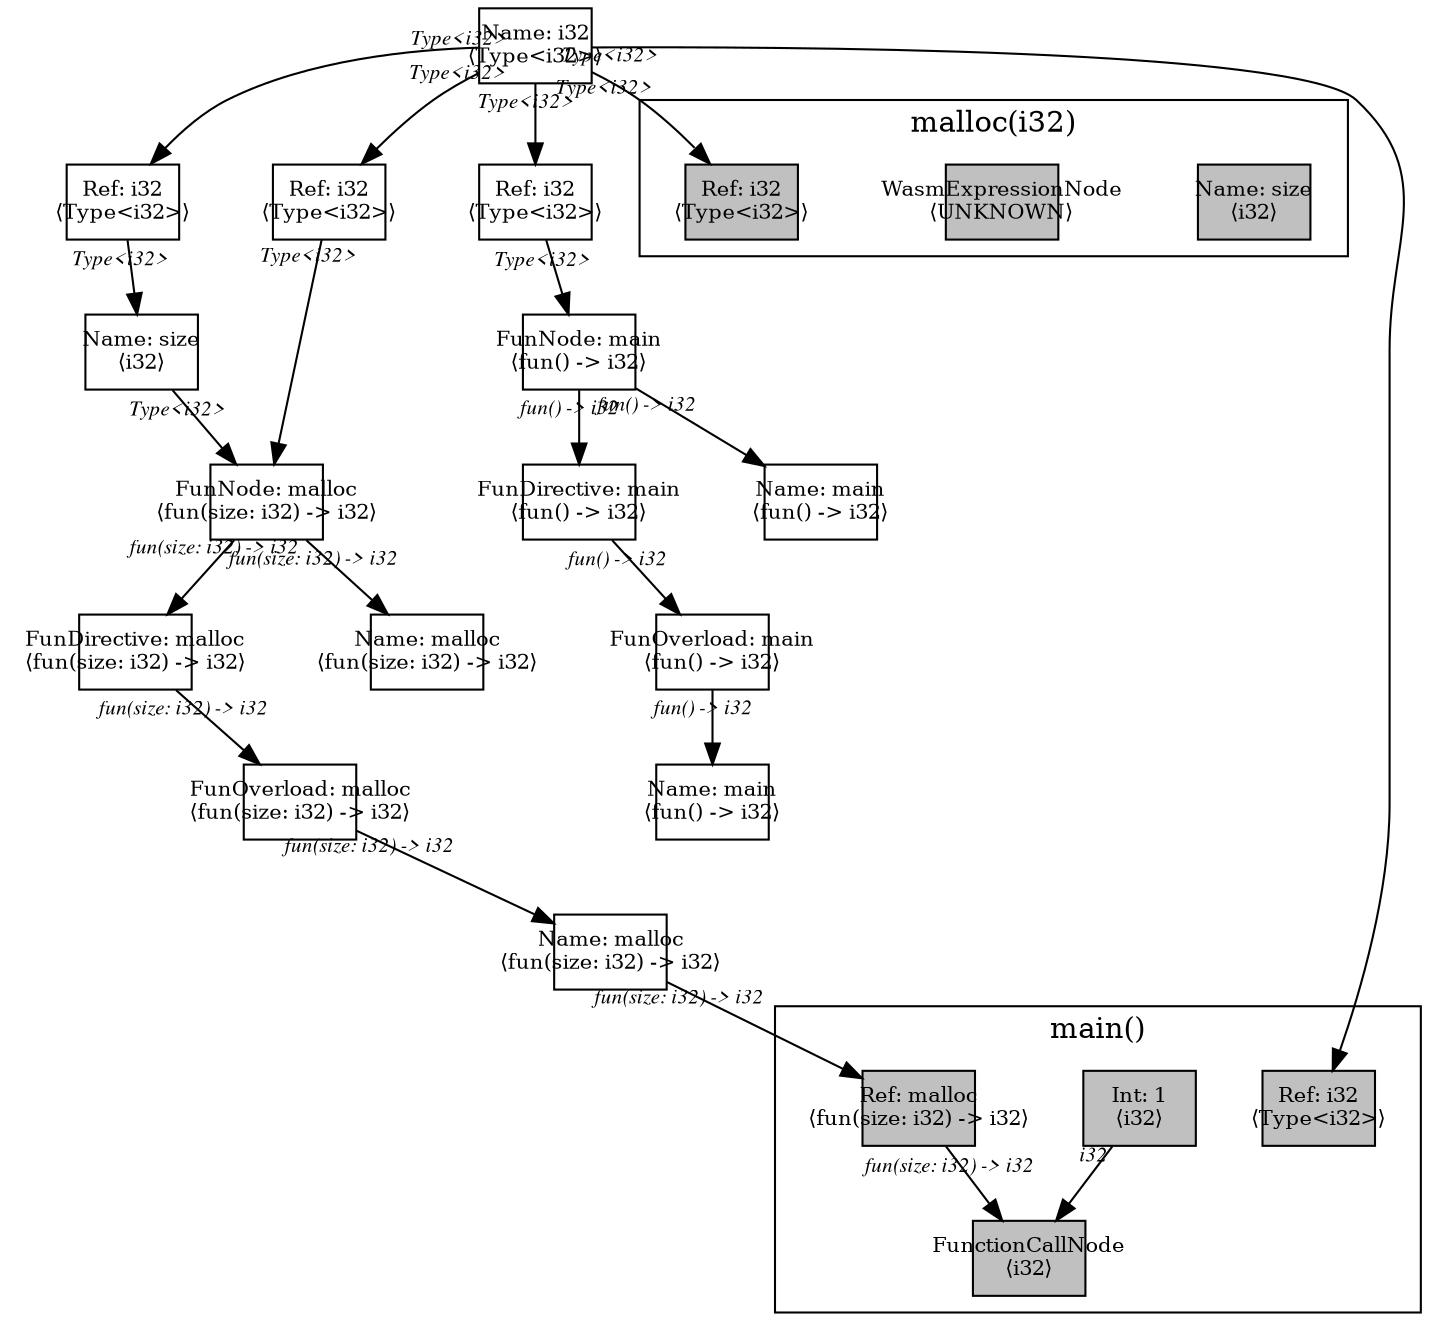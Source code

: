 digraph Document {
  node [shape=box,fixedsize=shape fontsize=10]
  1 [label="Name: i32\n⟨Type<i32>⟩", fillcolor=grey];
  2 [label="FunOverload: malloc\n⟨fun(size: i32) -> i32⟩", fillcolor=grey];
  3 [label="FunDirective: malloc\n⟨fun(size: i32) -> i32⟩", fillcolor=grey];
  4 [label="FunNode: malloc\n⟨fun(size: i32) -> i32⟩", fillcolor=grey];
  5 [label="Ref: i32\n⟨Type<i32>⟩", fillcolor=grey];
  6 [label="Name: size\n⟨i32⟩", fillcolor=grey];
  7 [label="Ref: i32\n⟨Type<i32>⟩", fillcolor=grey];
  8 [label="Name: malloc\n⟨fun(size: i32) -> i32⟩", fillcolor=grey];
  9 [label="Name: malloc\n⟨fun(size: i32) -> i32⟩", fillcolor=grey];
  10 [label="FunOverload: main\n⟨fun() -> i32⟩", fillcolor=grey];
  11 [label="FunDirective: main\n⟨fun() -> i32⟩", fillcolor=grey];
  12 [label="FunNode: main\n⟨fun() -> i32⟩", fillcolor=grey];
  13 [label="Ref: i32\n⟨Type<i32>⟩", fillcolor=grey];
  14 [label="Name: main\n⟨fun() -> i32⟩", fillcolor=grey];
  15 [label="Name: main\n⟨fun() -> i32⟩", fillcolor=grey];
  subgraph cluster0 {
    node [style=filled, fillcolor=grey];
    16 [label="Name: size\n⟨i32⟩", fillcolor=grey];
    17 [label="WasmExpressionNode\n⟨UNKNOWN⟩", fillcolor=grey];
    18 [label="Ref: i32\n⟨Type<i32>⟩", fillcolor=grey];
  label = "malloc(i32)";
}
  subgraph cluster1 {
    node [style=filled, fillcolor=grey];
    19 [label="FunctionCallNode\n⟨i32⟩", fillcolor=grey];
    20 [label="Ref: malloc\n⟨fun(size: i32) -> i32⟩", fillcolor=grey];
    21 [label="Int: 1\n⟨i32⟩", fillcolor=grey];
    22 [label="Ref: i32\n⟨Type<i32>⟩", fillcolor=grey];
    20 -> 19[taillabel="fun(size: i32) -> i32" labeldistance="1" fontname="times  italic" fontsize = 10 color="black" ];
    21 -> 19[taillabel="i32" labeldistance="1" fontname="times  italic" fontsize = 10 color="black" ];
  label = "main()";
}
  1 -> 5[taillabel="Type<i32>" labeldistance="1" fontname="times  italic" fontsize = 10 color="black" ];
  1 -> 7[taillabel="Type<i32>" labeldistance="1" fontname="times  italic" fontsize = 10 color="black" ];
  1 -> 13[taillabel="Type<i32>" labeldistance="1" fontname="times  italic" fontsize = 10 color="black" ];
  1 -> 18[taillabel="Type<i32>" labeldistance="1" fontname="times  italic" fontsize = 10 color="black" ];
  1 -> 22[taillabel="Type<i32>" labeldistance="1" fontname="times  italic" fontsize = 10 color="black" ];
  2 -> 9[taillabel="fun(size: i32) -> i32" labeldistance="1" fontname="times  italic" fontsize = 10 color="black" ];
  3 -> 2[taillabel="fun(size: i32) -> i32" labeldistance="1" fontname="times  italic" fontsize = 10 color="black" ];
  4 -> 8[taillabel="fun(size: i32) -> i32" labeldistance="1" fontname="times  italic" fontsize = 10 color="black" ];
  4 -> 3[taillabel="fun(size: i32) -> i32" labeldistance="1" fontname="times  italic" fontsize = 10 color="black" ];
  5 -> 6[taillabel="Type<i32>" labeldistance="1" fontname="times  italic" fontsize = 10 color="black" ];
  6 -> 4[taillabel="Type<i32>" labeldistance="1" fontname="times  italic" fontsize = 10 color="black" ];
  7 -> 4[taillabel="Type<i32>" labeldistance="1" fontname="times  italic" fontsize = 10 color="black" ];
  9 -> 20[taillabel="fun(size: i32) -> i32" labeldistance="1" fontname="times  italic" fontsize = 10 color="black" ];
  10 -> 15[taillabel="fun() -> i32" labeldistance="1" fontname="times  italic" fontsize = 10 color="black" ];
  11 -> 10[taillabel="fun() -> i32" labeldistance="1" fontname="times  italic" fontsize = 10 color="black" ];
  12 -> 14[taillabel="fun() -> i32" labeldistance="1" fontname="times  italic" fontsize = 10 color="black" ];
  12 -> 11[taillabel="fun() -> i32" labeldistance="1" fontname="times  italic" fontsize = 10 color="black" ];
  13 -> 12[taillabel="Type<i32>" labeldistance="1" fontname="times  italic" fontsize = 10 color="black" ];
  label="";
}
